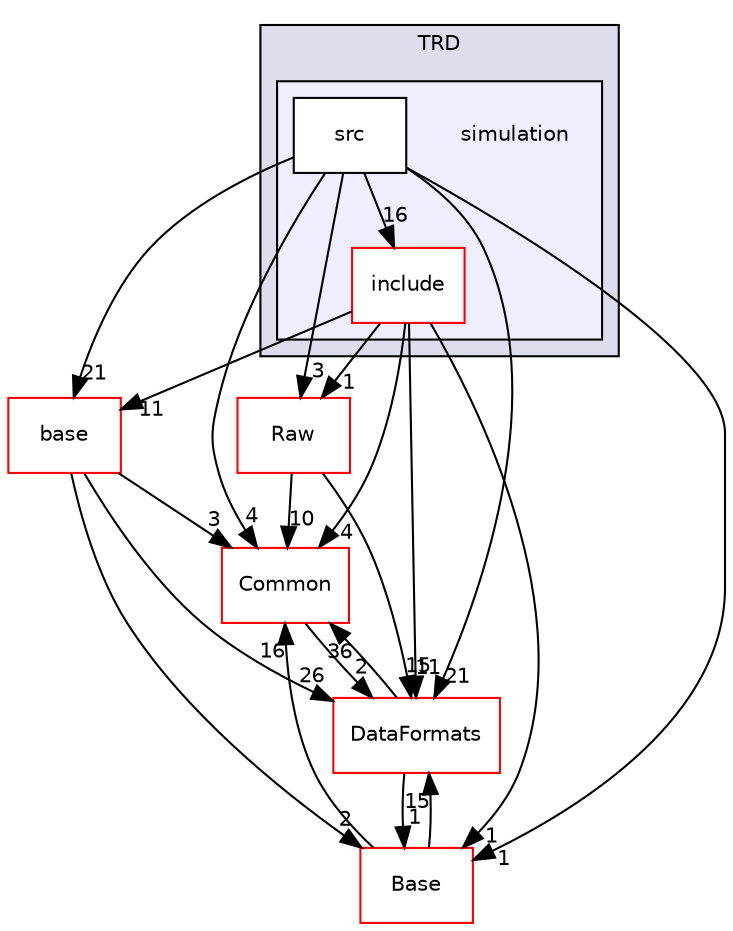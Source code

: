digraph "/home/travis/build/AliceO2Group/AliceO2/Detectors/TRD/simulation" {
  bgcolor=transparent;
  compound=true
  node [ fontsize="10", fontname="Helvetica"];
  edge [ labelfontsize="10", labelfontname="Helvetica"];
  subgraph clusterdir_69dd0583e11051991bf4c0cf23c50933 {
    graph [ bgcolor="#ddddee", pencolor="black", label="TRD" fontname="Helvetica", fontsize="10", URL="dir_69dd0583e11051991bf4c0cf23c50933.html"]
  subgraph clusterdir_5cb2a8e9fdbe67a11efb4176f60bf3d6 {
    graph [ bgcolor="#eeeeff", pencolor="black", label="" URL="dir_5cb2a8e9fdbe67a11efb4176f60bf3d6.html"];
    dir_5cb2a8e9fdbe67a11efb4176f60bf3d6 [shape=plaintext label="simulation"];
    dir_5036081dbf3ad3ea0cfa218a95bb99de [shape=box label="include" color="red" fillcolor="white" style="filled" URL="dir_5036081dbf3ad3ea0cfa218a95bb99de.html"];
    dir_41d98617f9e68bb8925b5f8794afb89b [shape=box label="src" color="black" fillcolor="white" style="filled" URL="dir_41d98617f9e68bb8925b5f8794afb89b.html"];
  }
  }
  dir_4ab6b4cc6a7edbff49100e9123df213f [shape=box label="Common" color="red" URL="dir_4ab6b4cc6a7edbff49100e9123df213f.html"];
  dir_37c90836491b695b472bf98d1be8336b [shape=box label="Base" color="red" URL="dir_37c90836491b695b472bf98d1be8336b.html"];
  dir_09bf7f7c4011a5ccc426492db4dd0891 [shape=box label="base" color="red" URL="dir_09bf7f7c4011a5ccc426492db4dd0891.html"];
  dir_26637d1bd82229bc9ed97f7e706be743 [shape=box label="Raw" color="red" URL="dir_26637d1bd82229bc9ed97f7e706be743.html"];
  dir_2171f7ec022c5423887b07c69b2f5b48 [shape=box label="DataFormats" color="red" URL="dir_2171f7ec022c5423887b07c69b2f5b48.html"];
  dir_4ab6b4cc6a7edbff49100e9123df213f->dir_2171f7ec022c5423887b07c69b2f5b48 [headlabel="2", labeldistance=1.5 headhref="dir_000031_000080.html"];
  dir_37c90836491b695b472bf98d1be8336b->dir_4ab6b4cc6a7edbff49100e9123df213f [headlabel="16", labeldistance=1.5 headhref="dir_000275_000031.html"];
  dir_37c90836491b695b472bf98d1be8336b->dir_2171f7ec022c5423887b07c69b2f5b48 [headlabel="15", labeldistance=1.5 headhref="dir_000275_000080.html"];
  dir_41d98617f9e68bb8925b5f8794afb89b->dir_4ab6b4cc6a7edbff49100e9123df213f [headlabel="4", labeldistance=1.5 headhref="dir_000338_000031.html"];
  dir_41d98617f9e68bb8925b5f8794afb89b->dir_37c90836491b695b472bf98d1be8336b [headlabel="1", labeldistance=1.5 headhref="dir_000338_000275.html"];
  dir_41d98617f9e68bb8925b5f8794afb89b->dir_09bf7f7c4011a5ccc426492db4dd0891 [headlabel="21", labeldistance=1.5 headhref="dir_000338_000145.html"];
  dir_41d98617f9e68bb8925b5f8794afb89b->dir_5036081dbf3ad3ea0cfa218a95bb99de [headlabel="16", labeldistance=1.5 headhref="dir_000338_000310.html"];
  dir_41d98617f9e68bb8925b5f8794afb89b->dir_26637d1bd82229bc9ed97f7e706be743 [headlabel="3", labeldistance=1.5 headhref="dir_000338_000606.html"];
  dir_41d98617f9e68bb8925b5f8794afb89b->dir_2171f7ec022c5423887b07c69b2f5b48 [headlabel="21", labeldistance=1.5 headhref="dir_000338_000080.html"];
  dir_09bf7f7c4011a5ccc426492db4dd0891->dir_4ab6b4cc6a7edbff49100e9123df213f [headlabel="3", labeldistance=1.5 headhref="dir_000145_000031.html"];
  dir_09bf7f7c4011a5ccc426492db4dd0891->dir_37c90836491b695b472bf98d1be8336b [headlabel="2", labeldistance=1.5 headhref="dir_000145_000275.html"];
  dir_09bf7f7c4011a5ccc426492db4dd0891->dir_2171f7ec022c5423887b07c69b2f5b48 [headlabel="26", labeldistance=1.5 headhref="dir_000145_000080.html"];
  dir_5036081dbf3ad3ea0cfa218a95bb99de->dir_4ab6b4cc6a7edbff49100e9123df213f [headlabel="4", labeldistance=1.5 headhref="dir_000310_000031.html"];
  dir_5036081dbf3ad3ea0cfa218a95bb99de->dir_37c90836491b695b472bf98d1be8336b [headlabel="1", labeldistance=1.5 headhref="dir_000310_000275.html"];
  dir_5036081dbf3ad3ea0cfa218a95bb99de->dir_09bf7f7c4011a5ccc426492db4dd0891 [headlabel="11", labeldistance=1.5 headhref="dir_000310_000145.html"];
  dir_5036081dbf3ad3ea0cfa218a95bb99de->dir_26637d1bd82229bc9ed97f7e706be743 [headlabel="1", labeldistance=1.5 headhref="dir_000310_000606.html"];
  dir_5036081dbf3ad3ea0cfa218a95bb99de->dir_2171f7ec022c5423887b07c69b2f5b48 [headlabel="11", labeldistance=1.5 headhref="dir_000310_000080.html"];
  dir_26637d1bd82229bc9ed97f7e706be743->dir_4ab6b4cc6a7edbff49100e9123df213f [headlabel="10", labeldistance=1.5 headhref="dir_000606_000031.html"];
  dir_26637d1bd82229bc9ed97f7e706be743->dir_2171f7ec022c5423887b07c69b2f5b48 [headlabel="15", labeldistance=1.5 headhref="dir_000606_000080.html"];
  dir_2171f7ec022c5423887b07c69b2f5b48->dir_4ab6b4cc6a7edbff49100e9123df213f [headlabel="36", labeldistance=1.5 headhref="dir_000080_000031.html"];
  dir_2171f7ec022c5423887b07c69b2f5b48->dir_37c90836491b695b472bf98d1be8336b [headlabel="1", labeldistance=1.5 headhref="dir_000080_000275.html"];
}

